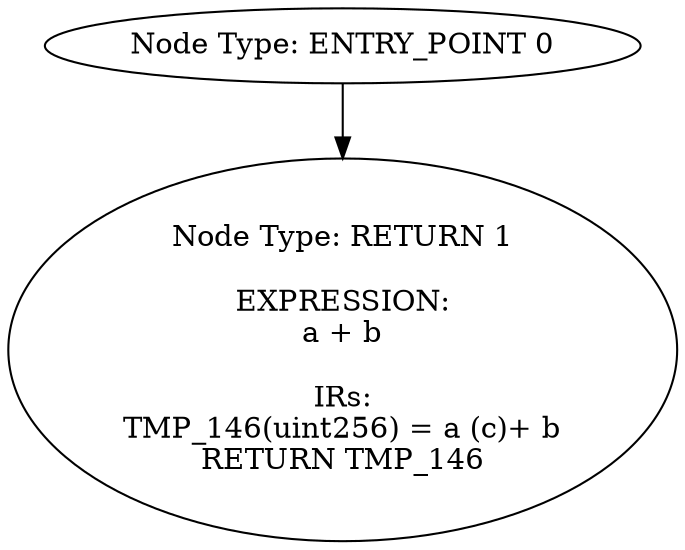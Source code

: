 digraph{
0[label="Node Type: ENTRY_POINT 0
"];
0->1;
1[label="Node Type: RETURN 1

EXPRESSION:
a + b

IRs:
TMP_146(uint256) = a (c)+ b
RETURN TMP_146"];
}
